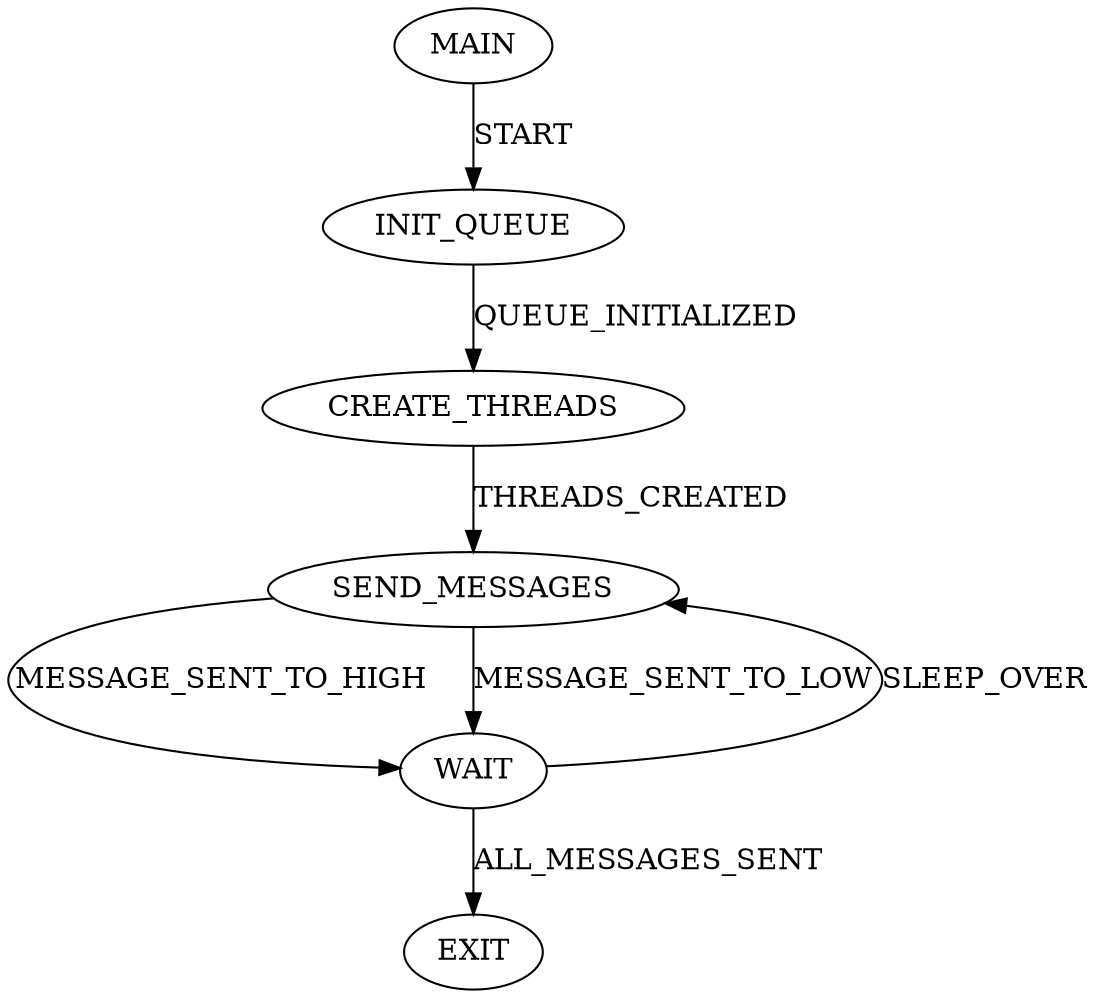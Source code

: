 // FSM
digraph {
	MAIN [label=MAIN]
	MAIN -> INIT_QUEUE [label=START]
	INIT_QUEUE [label=INIT_QUEUE]
	INIT_QUEUE -> CREATE_THREADS [label=QUEUE_INITIALIZED]
	CREATE_THREADS [label=CREATE_THREADS]
	CREATE_THREADS -> SEND_MESSAGES [label=THREADS_CREATED]
	SEND_MESSAGES [label=SEND_MESSAGES]
	SEND_MESSAGES -> WAIT [label=MESSAGE_SENT_TO_HIGH]
	SEND_MESSAGES -> WAIT [label=MESSAGE_SENT_TO_LOW]
	WAIT [label=WAIT]
	WAIT -> SEND_MESSAGES [label=SLEEP_OVER]
	WAIT -> EXIT [label=ALL_MESSAGES_SENT]
	EXIT [label=EXIT]
}
